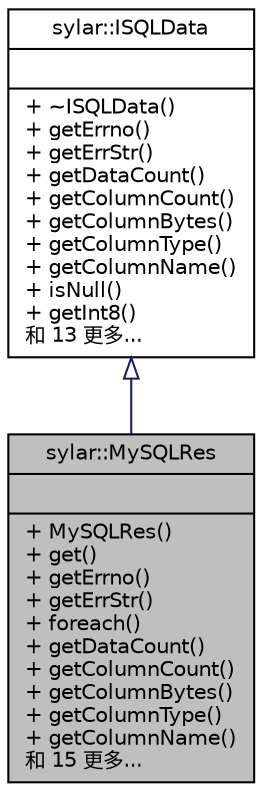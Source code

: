 digraph "sylar::MySQLRes"
{
 // LATEX_PDF_SIZE
  edge [fontname="Helvetica",fontsize="10",labelfontname="Helvetica",labelfontsize="10"];
  node [fontname="Helvetica",fontsize="10",shape=record];
  Node1 [label="{sylar::MySQLRes\n||+ MySQLRes()\l+ get()\l+ getErrno()\l+ getErrStr()\l+ foreach()\l+ getDataCount()\l+ getColumnCount()\l+ getColumnBytes()\l+ getColumnType()\l+ getColumnName()\l和 15 更多...\l}",height=0.2,width=0.4,color="black", fillcolor="grey75", style="filled", fontcolor="black",tooltip=" "];
  Node2 -> Node1 [dir="back",color="midnightblue",fontsize="10",style="solid",arrowtail="onormal",fontname="Helvetica"];
  Node2 [label="{sylar::ISQLData\n||+ ~ISQLData()\l+ getErrno()\l+ getErrStr()\l+ getDataCount()\l+ getColumnCount()\l+ getColumnBytes()\l+ getColumnType()\l+ getColumnName()\l+ isNull()\l+ getInt8()\l和 13 更多...\l}",height=0.2,width=0.4,color="black", fillcolor="white", style="filled",URL="$classsylar_1_1ISQLData.html",tooltip=" "];
}
